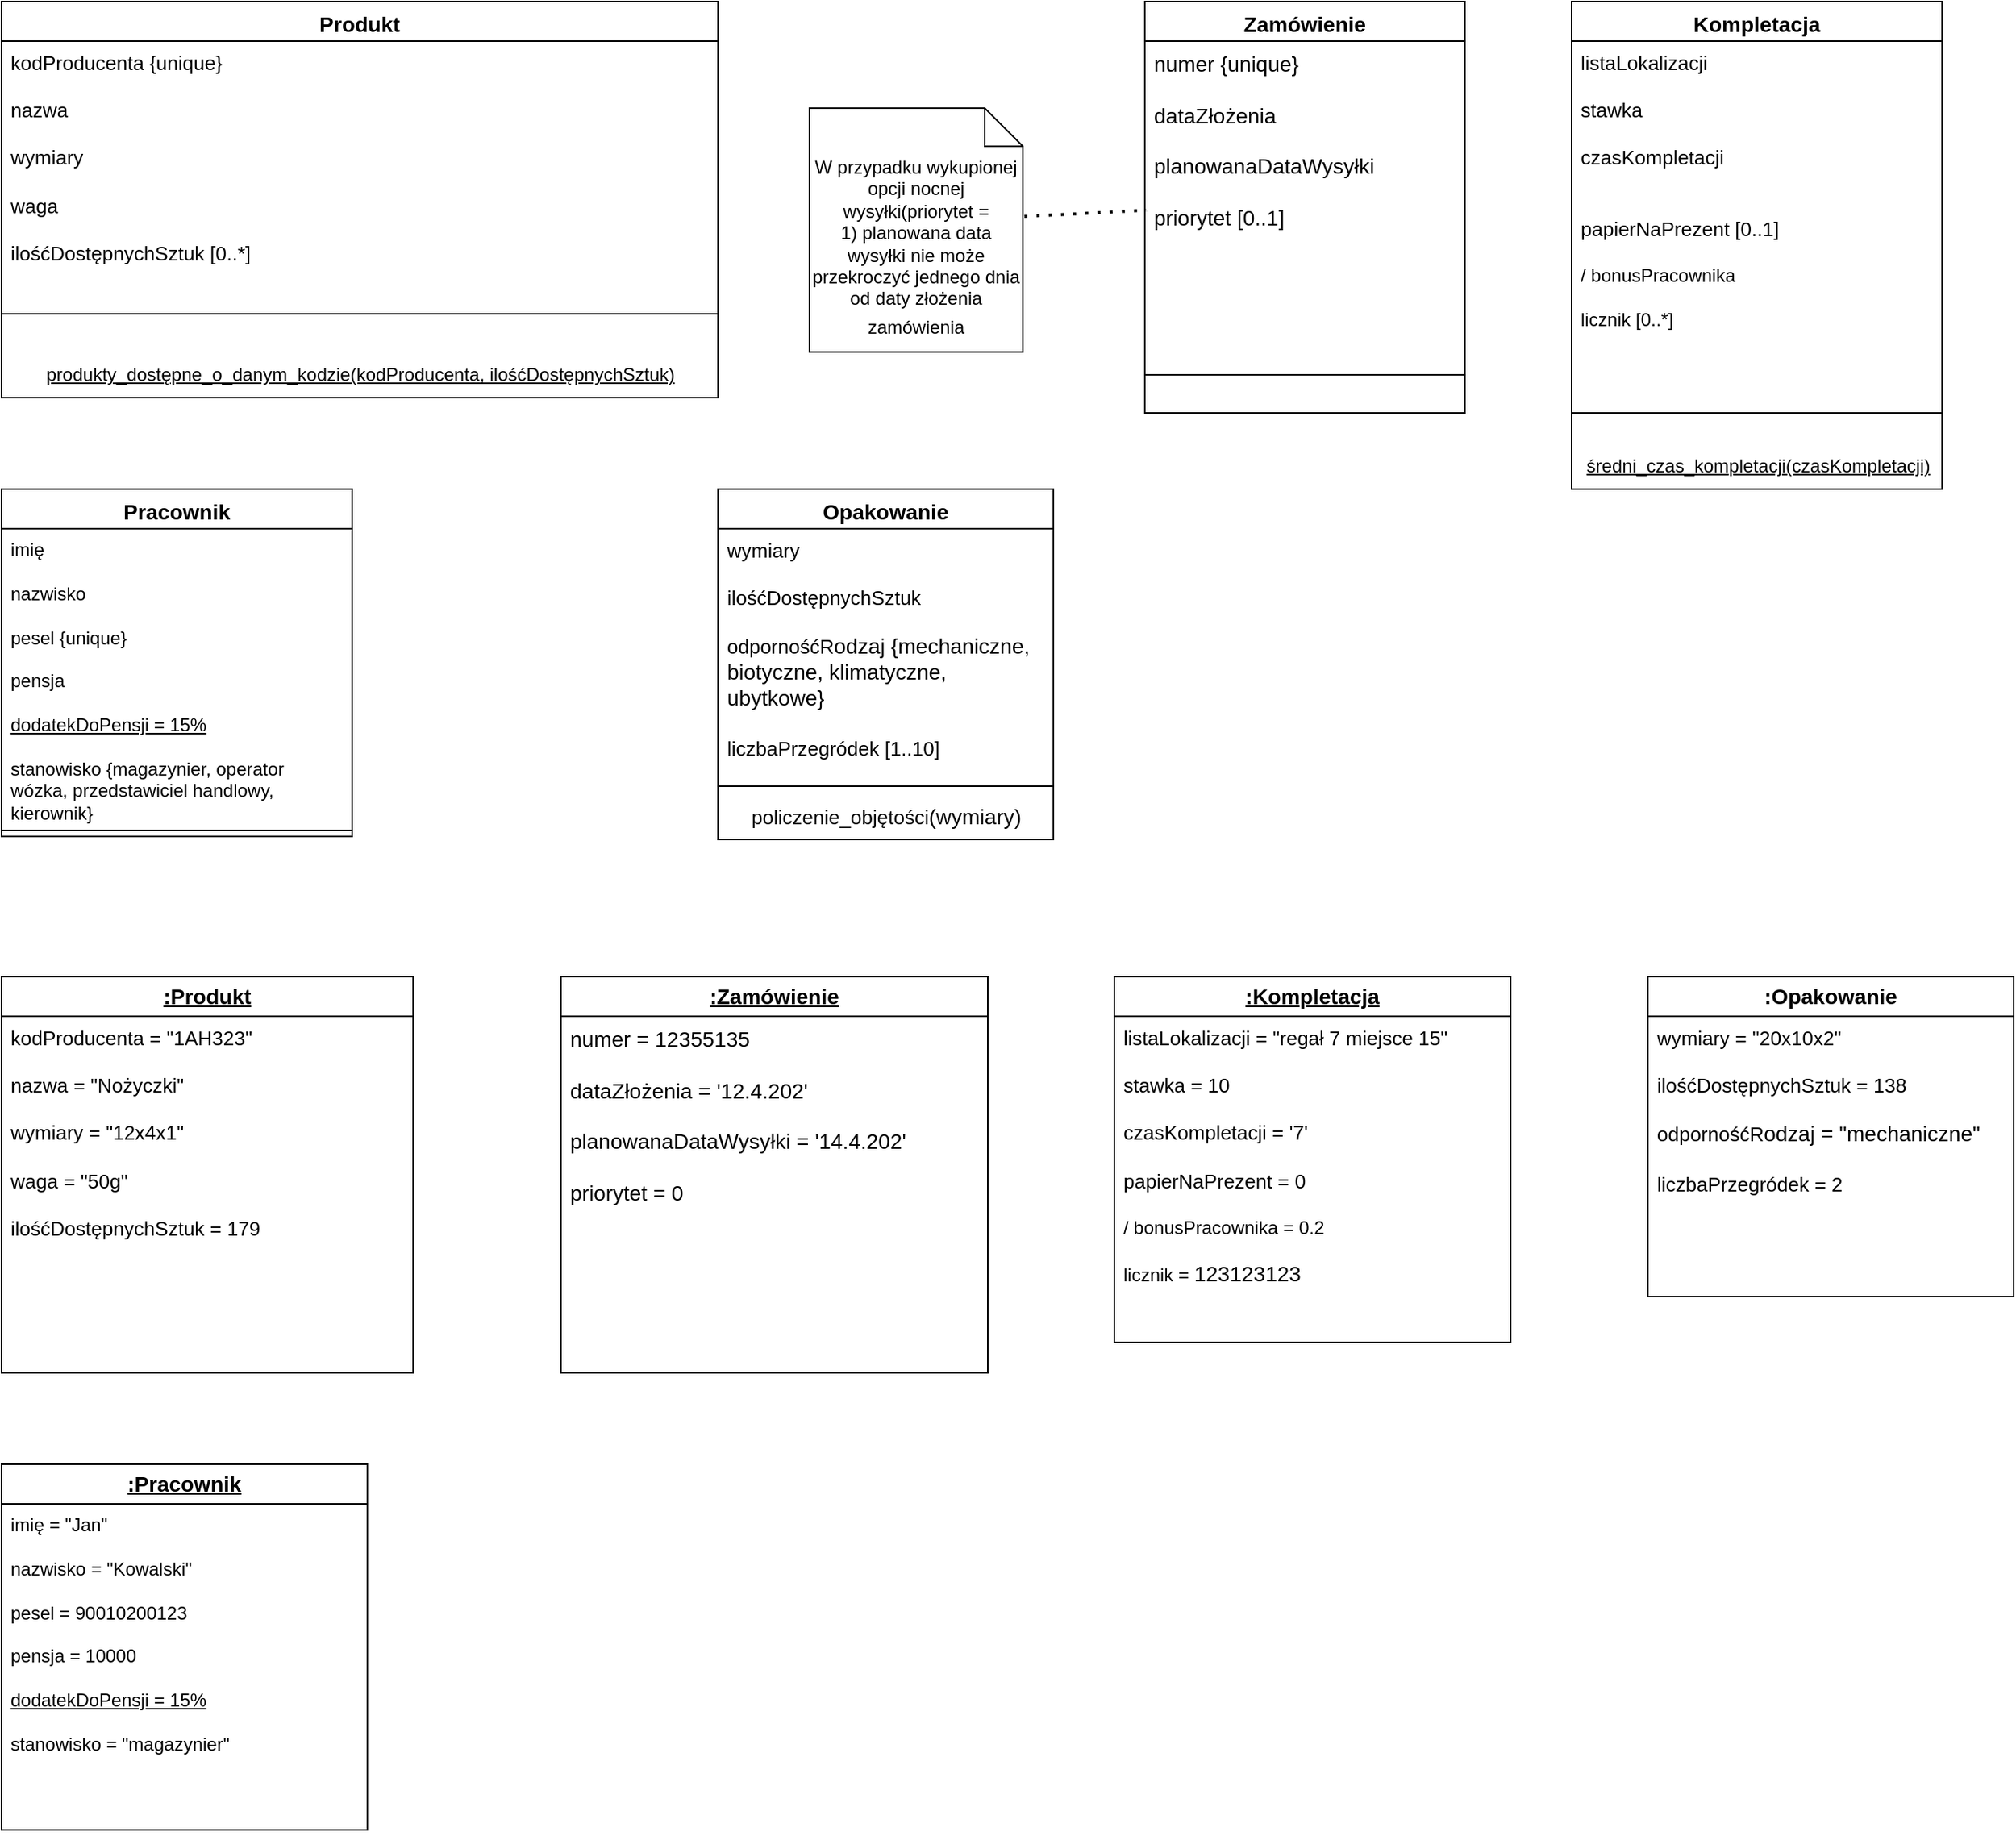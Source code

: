 <mxfile version="24.8.3">
  <diagram id="C5RBs43oDa-KdzZeNtuy" name="Page-1">
    <mxGraphModel dx="1524" dy="1018" grid="1" gridSize="10" guides="1" tooltips="1" connect="1" arrows="1" fold="1" page="1" pageScale="1" pageWidth="827" pageHeight="1169" math="0" shadow="0">
      <root>
        <mxCell id="WIyWlLk6GJQsqaUBKTNV-0" />
        <mxCell id="WIyWlLk6GJQsqaUBKTNV-1" parent="WIyWlLk6GJQsqaUBKTNV-0" />
        <mxCell id="oWdrgxbYppHmvKw1VFX--3" value="&lt;font style=&quot;font-size: 14px;&quot;&gt;Pracownik&lt;/font&gt;" style="swimlane;fontStyle=1;align=center;verticalAlign=top;childLayout=stackLayout;horizontal=1;startSize=26;horizontalStack=0;resizeParent=1;resizeParentMax=0;resizeLast=0;collapsible=1;marginBottom=0;whiteSpace=wrap;html=1;" parent="WIyWlLk6GJQsqaUBKTNV-1" vertex="1">
          <mxGeometry x="180" y="360" width="230" height="228" as="geometry">
            <mxRectangle x="440" y="437" width="120" height="30" as="alternateBounds" />
          </mxGeometry>
        </mxCell>
        <mxCell id="oWdrgxbYppHmvKw1VFX--4" value="imię&lt;div&gt;&lt;br&gt;&lt;/div&gt;&lt;div&gt;nazwisko&lt;/div&gt;&lt;div&gt;&lt;br&gt;&lt;/div&gt;&lt;div&gt;pesel {unique}&lt;/div&gt;&lt;div&gt;&lt;br&gt;&lt;/div&gt;&lt;div&gt;pensja&lt;/div&gt;&lt;div&gt;&lt;br&gt;&lt;/div&gt;&lt;div&gt;&lt;u&gt;dodatekDoPensji = 15%&lt;/u&gt;&lt;/div&gt;&lt;div&gt;&lt;u&gt;&lt;br&gt;&lt;/u&gt;&lt;/div&gt;&lt;div&gt;stanowisko {magazynier, operator wózka, przedstawiciel handlowy, kierownik}&lt;/div&gt;&lt;div&gt;&amp;nbsp;&lt;/div&gt;&lt;div&gt;&lt;br&gt;&lt;/div&gt;" style="text;strokeColor=none;fillColor=none;align=left;verticalAlign=top;spacingLeft=4;spacingRight=4;overflow=hidden;rotatable=0;points=[[0,0.5],[1,0.5]];portConstraint=eastwest;whiteSpace=wrap;html=1;" parent="oWdrgxbYppHmvKw1VFX--3" vertex="1">
          <mxGeometry y="26" width="230" height="194" as="geometry" />
        </mxCell>
        <mxCell id="oWdrgxbYppHmvKw1VFX--5" value="" style="line;strokeWidth=1;fillColor=none;align=left;verticalAlign=middle;spacingTop=-1;spacingLeft=3;spacingRight=3;rotatable=0;labelPosition=right;points=[];portConstraint=eastwest;strokeColor=inherit;" parent="oWdrgxbYppHmvKw1VFX--3" vertex="1">
          <mxGeometry y="220" width="230" height="8" as="geometry" />
        </mxCell>
        <mxCell id="oWdrgxbYppHmvKw1VFX--7" value="&lt;font style=&quot;font-size: 14px;&quot;&gt;Zamówienie&lt;/font&gt;" style="swimlane;fontStyle=1;align=center;verticalAlign=top;childLayout=stackLayout;horizontal=1;startSize=26;horizontalStack=0;resizeParent=1;resizeParentMax=0;resizeLast=0;collapsible=1;marginBottom=0;whiteSpace=wrap;html=1;" parent="WIyWlLk6GJQsqaUBKTNV-1" vertex="1">
          <mxGeometry x="930" y="40" width="210" height="270" as="geometry" />
        </mxCell>
        <mxCell id="oWdrgxbYppHmvKw1VFX--8" value="&lt;font style=&quot;font-size: 14px;&quot;&gt;numer {unique}&lt;br&gt;&lt;br&gt;dataZłożenia&lt;br&gt;&lt;br&gt;planowanaDataWysyłki&lt;/font&gt;&lt;div&gt;&lt;font style=&quot;font-size: 14px;&quot;&gt;&lt;br&gt;&lt;/font&gt;&lt;/div&gt;&lt;div&gt;&lt;font style=&quot;font-size: 14px;&quot;&gt;priorytet [0..1]&lt;/font&gt;&lt;/div&gt;&lt;div&gt;&lt;font style=&quot;font-size: 14px;&quot;&gt;&lt;br&gt;&lt;/font&gt;&lt;/div&gt;&lt;div&gt;&lt;font style=&quot;font-size: 14px;&quot;&gt;&lt;br&gt;&lt;br&gt;&lt;br&gt;&lt;br&gt;&lt;/font&gt;&lt;/div&gt;" style="text;strokeColor=none;fillColor=none;align=left;verticalAlign=top;spacingLeft=4;spacingRight=4;overflow=hidden;rotatable=0;points=[[0,0.5],[1,0.5]];portConstraint=eastwest;whiteSpace=wrap;html=1;" parent="oWdrgxbYppHmvKw1VFX--7" vertex="1">
          <mxGeometry y="26" width="210" height="194" as="geometry" />
        </mxCell>
        <mxCell id="oWdrgxbYppHmvKw1VFX--9" value="" style="line;strokeWidth=1;fillColor=none;align=left;verticalAlign=middle;spacingTop=-1;spacingLeft=3;spacingRight=3;rotatable=0;labelPosition=right;points=[];portConstraint=eastwest;strokeColor=inherit;" parent="oWdrgxbYppHmvKw1VFX--7" vertex="1">
          <mxGeometry y="220" width="210" height="50" as="geometry" />
        </mxCell>
        <mxCell id="oWdrgxbYppHmvKw1VFX--12" value="&lt;font style=&quot;font-size: 14px;&quot;&gt;Produkt&lt;/font&gt;" style="swimlane;fontStyle=1;align=center;verticalAlign=top;childLayout=stackLayout;horizontal=1;startSize=26;horizontalStack=0;resizeParent=1;resizeParentMax=0;resizeLast=0;collapsible=1;marginBottom=0;whiteSpace=wrap;html=1;" parent="WIyWlLk6GJQsqaUBKTNV-1" vertex="1">
          <mxGeometry x="180" y="40" width="470" height="260" as="geometry" />
        </mxCell>
        <mxCell id="oWdrgxbYppHmvKw1VFX--13" value="&lt;font style=&quot;font-size: 13px;&quot;&gt;kodProducenta {unique}&lt;br&gt;&lt;br&gt;nazwa&lt;br&gt;&lt;br&gt;wymiary&lt;br&gt;&lt;br&gt;waga&lt;br&gt;&lt;br&gt;&lt;/font&gt;&lt;div&gt;&lt;font style=&quot;font-size: 13px;&quot;&gt;ilośćDostępnychSztuk [0..*]&lt;/font&gt;&lt;/div&gt;" style="text;strokeColor=none;fillColor=none;align=left;verticalAlign=top;spacingLeft=4;spacingRight=4;overflow=hidden;rotatable=0;points=[[0,0.5],[1,0.5]];portConstraint=eastwest;whiteSpace=wrap;html=1;" parent="oWdrgxbYppHmvKw1VFX--12" vertex="1">
          <mxGeometry y="26" width="470" height="154" as="geometry" />
        </mxCell>
        <mxCell id="oWdrgxbYppHmvKw1VFX--14" value="" style="line;strokeWidth=1;fillColor=none;align=left;verticalAlign=middle;spacingTop=-1;spacingLeft=3;spacingRight=3;rotatable=0;labelPosition=right;points=[];portConstraint=eastwest;strokeColor=inherit;" parent="oWdrgxbYppHmvKw1VFX--12" vertex="1">
          <mxGeometry y="180" width="470" height="50" as="geometry" />
        </mxCell>
        <mxCell id="dVtwcVcfGuW4RHbezVfc-2" value="&lt;u&gt;produkty_dostępne_o_danym_kodzie(kodProducenta, ilośćDostępnychSztuk)&lt;/u&gt;" style="text;html=1;align=center;verticalAlign=middle;resizable=0;points=[];autosize=1;strokeColor=none;fillColor=none;" vertex="1" parent="oWdrgxbYppHmvKw1VFX--12">
          <mxGeometry y="230" width="470" height="30" as="geometry" />
        </mxCell>
        <mxCell id="oWdrgxbYppHmvKw1VFX--17" value="&lt;span style=&quot;font-size: 14px;&quot;&gt;Kompletacja&lt;/span&gt;" style="swimlane;fontStyle=1;align=center;verticalAlign=top;childLayout=stackLayout;horizontal=1;startSize=26;horizontalStack=0;resizeParent=1;resizeParentMax=0;resizeLast=0;collapsible=1;marginBottom=0;whiteSpace=wrap;html=1;" parent="WIyWlLk6GJQsqaUBKTNV-1" vertex="1">
          <mxGeometry x="1210" y="40" width="243" height="320" as="geometry" />
        </mxCell>
        <mxCell id="oWdrgxbYppHmvKw1VFX--18" value="&lt;font style=&quot;font-size: 13px;&quot;&gt;listaLokalizacji&lt;/font&gt;&lt;div&gt;&lt;font style=&quot;font-size: 13px;&quot;&gt;&lt;br&gt;stawka&amp;nbsp;&lt;br&gt;&lt;br&gt;&lt;/font&gt;&lt;/div&gt;&lt;div&gt;&lt;font style=&quot;font-size: 13px;&quot;&gt;czasKompletacji&lt;/font&gt;&lt;/div&gt;&lt;div&gt;&lt;font style=&quot;font-size: 13px;&quot;&gt;&lt;br&gt;&lt;br&gt;&lt;/font&gt;&lt;/div&gt;&lt;div&gt;&lt;font style=&quot;font-size: 13px;&quot;&gt;papierNaPrezent [0..1]&lt;br&gt;&lt;br&gt;&lt;/font&gt;&lt;/div&gt;&lt;div&gt;/ bonusPracownika&lt;/div&gt;&lt;div&gt;&lt;br&gt;&lt;/div&gt;&lt;div&gt;licznik [0..*]&lt;/div&gt;" style="text;strokeColor=none;fillColor=none;align=left;verticalAlign=top;spacingLeft=4;spacingRight=4;overflow=hidden;rotatable=0;points=[[0,0.5],[1,0.5]];portConstraint=eastwest;whiteSpace=wrap;html=1;" parent="oWdrgxbYppHmvKw1VFX--17" vertex="1">
          <mxGeometry y="26" width="243" height="224" as="geometry" />
        </mxCell>
        <mxCell id="oWdrgxbYppHmvKw1VFX--19" value="" style="line;strokeWidth=1;fillColor=none;align=left;verticalAlign=middle;spacingTop=-1;spacingLeft=3;spacingRight=3;rotatable=0;labelPosition=right;points=[];portConstraint=eastwest;strokeColor=inherit;" parent="oWdrgxbYppHmvKw1VFX--17" vertex="1">
          <mxGeometry y="250" width="243" height="40" as="geometry" />
        </mxCell>
        <mxCell id="dVtwcVcfGuW4RHbezVfc-3" value="&lt;u&gt;średni_czas_kompletacji(czasKompletacji)&lt;/u&gt;" style="text;html=1;align=center;verticalAlign=middle;resizable=0;points=[];autosize=1;strokeColor=none;fillColor=none;" vertex="1" parent="oWdrgxbYppHmvKw1VFX--17">
          <mxGeometry y="290" width="243" height="30" as="geometry" />
        </mxCell>
        <mxCell id="oWdrgxbYppHmvKw1VFX--20" value="&lt;font style=&quot;font-size: 14px;&quot;&gt;Opakowanie&lt;/font&gt;" style="swimlane;fontStyle=1;align=center;verticalAlign=top;childLayout=stackLayout;horizontal=1;startSize=26;horizontalStack=0;resizeParent=1;resizeParentMax=0;resizeLast=0;collapsible=1;marginBottom=0;whiteSpace=wrap;html=1;" parent="WIyWlLk6GJQsqaUBKTNV-1" vertex="1">
          <mxGeometry x="650" y="360" width="220" height="230" as="geometry" />
        </mxCell>
        <mxCell id="oWdrgxbYppHmvKw1VFX--21" value="&lt;font size=&quot;2&quot;&gt;wymiary&lt;/font&gt;&lt;br&gt;&lt;div&gt;&lt;font style=&quot;font-size: 13px;&quot;&gt;&lt;br&gt;ilośćDostępnychSztuk&lt;/font&gt;&lt;/div&gt;&lt;div&gt;&lt;font style=&quot;font-size: 13px;&quot;&gt;&lt;br&gt;odpornośćR&lt;/font&gt;&lt;span style=&quot;font-size: 14px;&quot;&gt;odzaj {mechaniczne, biotyczne, klimatyczne, ubytkowe}&lt;/span&gt;&lt;/div&gt;&lt;div&gt;&lt;span style=&quot;font-size: 14px;&quot;&gt;&lt;br&gt;&lt;/span&gt;&lt;/div&gt;&lt;div&gt;&lt;font style=&quot;font-size: 13px;&quot;&gt;liczbaPrzegródek [1..10]&lt;/font&gt;&lt;/div&gt;" style="text;strokeColor=none;fillColor=none;align=left;verticalAlign=top;spacingLeft=4;spacingRight=4;overflow=hidden;rotatable=0;points=[[0,0.5],[1,0.5]];portConstraint=eastwest;whiteSpace=wrap;html=1;" parent="oWdrgxbYppHmvKw1VFX--20" vertex="1">
          <mxGeometry y="26" width="220" height="164" as="geometry" />
        </mxCell>
        <mxCell id="oWdrgxbYppHmvKw1VFX--22" value="" style="line;strokeWidth=1;fillColor=none;align=left;verticalAlign=middle;spacingTop=-1;spacingLeft=3;spacingRight=3;rotatable=0;labelPosition=right;points=[];portConstraint=eastwest;strokeColor=inherit;" parent="oWdrgxbYppHmvKw1VFX--20" vertex="1">
          <mxGeometry y="190" width="220" height="10" as="geometry" />
        </mxCell>
        <mxCell id="oWdrgxbYppHmvKw1VFX--23" value="&lt;div style=&quot;text-align: left;&quot;&gt;&lt;span style=&quot;white-space: normal; caret-color: rgb(7, 7, 7); color: rgb(7, 7, 7); text-align: left;&quot;&gt;&lt;font size=&quot;2&quot;&gt;policzenie_objętości&lt;/font&gt;&lt;/span&gt;&lt;span style=&quot;white-space: normal; caret-color: rgb(7, 7, 7); color: rgb(7, 7, 7); font-size: 14px; text-align: left;&quot;&gt;(wymiary)&lt;/span&gt;&lt;/div&gt;" style="text;html=1;align=center;verticalAlign=middle;resizable=0;points=[];autosize=1;strokeColor=none;fillColor=none;" parent="oWdrgxbYppHmvKw1VFX--20" vertex="1">
          <mxGeometry y="200" width="220" height="30" as="geometry" />
        </mxCell>
        <mxCell id="oWdrgxbYppHmvKw1VFX--25" value="&lt;span style=&quot;text-align: left;&quot;&gt;&lt;font style=&quot;font-size: 14px;&quot;&gt;&lt;b&gt;&lt;u&gt;:Produkt&lt;/u&gt;&lt;/b&gt;&lt;/font&gt;&lt;/span&gt;" style="swimlane;fontStyle=0;childLayout=stackLayout;horizontal=1;startSize=26;fillColor=none;horizontalStack=0;resizeParent=1;resizeParentMax=0;resizeLast=0;collapsible=1;marginBottom=0;whiteSpace=wrap;html=1;" parent="WIyWlLk6GJQsqaUBKTNV-1" vertex="1">
          <mxGeometry x="180" y="680" width="270" height="260" as="geometry" />
        </mxCell>
        <mxCell id="oWdrgxbYppHmvKw1VFX--26" value="&lt;div style=&quot;font-size: 13px;&quot;&gt;kodProducenta = &quot;1AH323&quot;&lt;br&gt;&lt;br&gt;nazwa = &quot;Nożyczki&quot;&lt;br&gt;&lt;br&gt;wymiary = &quot;12x4x1&quot;&lt;br&gt;&lt;br&gt;waga = &quot;50g&quot;&lt;br&gt;&lt;br&gt;&lt;div style=&quot;font-size: 12px;&quot;&gt;&lt;font style=&quot;font-size: 13px;&quot;&gt;ilośćDostępnychSztuk = 179&lt;/font&gt;&lt;/div&gt;&lt;/div&gt;" style="text;strokeColor=none;fillColor=none;align=left;verticalAlign=top;spacingLeft=4;spacingRight=4;overflow=hidden;rotatable=0;points=[[0,0.5],[1,0.5]];portConstraint=eastwest;whiteSpace=wrap;html=1;" parent="oWdrgxbYppHmvKw1VFX--25" vertex="1">
          <mxGeometry y="26" width="270" height="234" as="geometry" />
        </mxCell>
        <mxCell id="oWdrgxbYppHmvKw1VFX--27" value="&lt;span style=&quot;text-align: left;&quot;&gt;&lt;font style=&quot;font-size: 14px;&quot;&gt;&lt;b&gt;&lt;u&gt;:Zamówienie&lt;/u&gt;&lt;/b&gt;&lt;/font&gt;&lt;/span&gt;" style="swimlane;fontStyle=0;childLayout=stackLayout;horizontal=1;startSize=26;fillColor=none;horizontalStack=0;resizeParent=1;resizeParentMax=0;resizeLast=0;collapsible=1;marginBottom=0;whiteSpace=wrap;html=1;" parent="WIyWlLk6GJQsqaUBKTNV-1" vertex="1">
          <mxGeometry x="547" y="680" width="280" height="260" as="geometry" />
        </mxCell>
        <mxCell id="oWdrgxbYppHmvKw1VFX--28" value="&lt;font style=&quot;font-size: 14px;&quot;&gt;numer = 12355135&lt;br&gt;&lt;br&gt;dataZłożenia = &#39;12.4.202&#39;&lt;br&gt;&lt;br&gt;planowanaDataWysyłki = &#39;14.4.202&#39;&lt;/font&gt;&lt;div&gt;&lt;font style=&quot;font-size: 14px;&quot;&gt;&lt;br&gt;&lt;/font&gt;&lt;/div&gt;&lt;div&gt;&lt;font style=&quot;font-size: 14px;&quot;&gt;priorytet = 0&lt;/font&gt;&lt;/div&gt;" style="text;strokeColor=none;fillColor=none;align=left;verticalAlign=top;spacingLeft=4;spacingRight=4;overflow=hidden;rotatable=0;points=[[0,0.5],[1,0.5]];portConstraint=eastwest;whiteSpace=wrap;html=1;" parent="oWdrgxbYppHmvKw1VFX--27" vertex="1">
          <mxGeometry y="26" width="280" height="234" as="geometry" />
        </mxCell>
        <mxCell id="oWdrgxbYppHmvKw1VFX--29" value="&lt;span style=&quot;font-size: 14px; text-align: left;&quot;&gt;&lt;b&gt;&lt;u&gt;:Kompletacja&lt;/u&gt;&lt;/b&gt;&lt;/span&gt;" style="swimlane;fontStyle=0;childLayout=stackLayout;horizontal=1;startSize=26;fillColor=none;horizontalStack=0;resizeParent=1;resizeParentMax=0;resizeLast=0;collapsible=1;marginBottom=0;whiteSpace=wrap;html=1;" parent="WIyWlLk6GJQsqaUBKTNV-1" vertex="1">
          <mxGeometry x="910" y="680" width="260" height="240" as="geometry" />
        </mxCell>
        <mxCell id="oWdrgxbYppHmvKw1VFX--30" value="&lt;font style=&quot;font-size: 13px;&quot;&gt;listaLokalizacji = &quot;regał 7 miejsce 15&quot;&lt;/font&gt;&lt;div&gt;&lt;font style=&quot;font-size: 13px;&quot;&gt;&lt;br&gt;stawka = 10&lt;br&gt;&lt;br&gt;&lt;/font&gt;&lt;/div&gt;&lt;div&gt;&lt;font style=&quot;font-size: 13px;&quot;&gt;czasKompletacji = &#39;7&#39;&lt;/font&gt;&lt;/div&gt;&lt;div&gt;&lt;font style=&quot;font-size: 13px;&quot;&gt;&lt;br&gt;&lt;/font&gt;&lt;/div&gt;&lt;div&gt;&lt;font style=&quot;font-size: 13px;&quot;&gt;papierNaPrezent = 0&lt;br&gt;&lt;br&gt;&lt;/font&gt;&lt;/div&gt;&lt;div&gt;/ bonusPracownika = 0.2&lt;/div&gt;&lt;div&gt;&lt;br&gt;&lt;/div&gt;&lt;div&gt;licznik =&amp;nbsp;&lt;span style=&quot;font-size: 14px;&quot;&gt;123123123&lt;/span&gt;&lt;/div&gt;" style="text;strokeColor=none;fillColor=none;align=left;verticalAlign=top;spacingLeft=4;spacingRight=4;overflow=hidden;rotatable=0;points=[[0,0.5],[1,0.5]];portConstraint=eastwest;whiteSpace=wrap;html=1;" parent="oWdrgxbYppHmvKw1VFX--29" vertex="1">
          <mxGeometry y="26" width="260" height="214" as="geometry" />
        </mxCell>
        <mxCell id="oWdrgxbYppHmvKw1VFX--31" value="&lt;span style=&quot;font-size: 14px; text-align: left;&quot;&gt;&lt;b&gt;&lt;u&gt;:Pracownik&lt;/u&gt;&lt;/b&gt;&lt;/span&gt;" style="swimlane;fontStyle=0;childLayout=stackLayout;horizontal=1;startSize=26;fillColor=none;horizontalStack=0;resizeParent=1;resizeParentMax=0;resizeLast=0;collapsible=1;marginBottom=0;whiteSpace=wrap;html=1;" parent="WIyWlLk6GJQsqaUBKTNV-1" vertex="1">
          <mxGeometry x="180" y="1000" width="240" height="240" as="geometry" />
        </mxCell>
        <mxCell id="oWdrgxbYppHmvKw1VFX--32" value="imię = &quot;Jan&quot;&lt;div&gt;&lt;br&gt;&lt;/div&gt;&lt;div&gt;nazwisko = &quot;Kowalski&quot;&lt;/div&gt;&lt;div&gt;&lt;br&gt;&lt;/div&gt;&lt;div&gt;pesel = 90010200123&lt;/div&gt;&lt;div&gt;&lt;br&gt;&lt;/div&gt;&lt;div&gt;pensja = 10000&lt;/div&gt;&lt;div&gt;&lt;br&gt;&lt;/div&gt;&lt;div&gt;&lt;u&gt;dodatekDoPensji = 15%&lt;/u&gt;&lt;/div&gt;&lt;div&gt;&lt;u&gt;&lt;br&gt;&lt;/u&gt;&lt;/div&gt;&lt;div&gt;stanowisko = &quot;magazynier&quot;&lt;/div&gt;&lt;div&gt;&amp;nbsp;&lt;/div&gt;&lt;div&gt;&lt;br&gt;&lt;/div&gt;" style="text;strokeColor=none;fillColor=none;align=left;verticalAlign=top;spacingLeft=4;spacingRight=4;overflow=hidden;rotatable=0;points=[[0,0.5],[1,0.5]];portConstraint=eastwest;whiteSpace=wrap;html=1;" parent="oWdrgxbYppHmvKw1VFX--31" vertex="1">
          <mxGeometry y="26" width="240" height="214" as="geometry" />
        </mxCell>
        <mxCell id="oWdrgxbYppHmvKw1VFX--33" value="&lt;span style=&quot;text-align: left; font-size: 14px;&quot;&gt;&lt;b&gt;&lt;font style=&quot;font-size: 14px;&quot;&gt;:Opakowanie&lt;/font&gt;&lt;/b&gt;&lt;/span&gt;" style="swimlane;fontStyle=0;childLayout=stackLayout;horizontal=1;startSize=26;fillColor=none;horizontalStack=0;resizeParent=1;resizeParentMax=0;resizeLast=0;collapsible=1;marginBottom=0;whiteSpace=wrap;html=1;" parent="WIyWlLk6GJQsqaUBKTNV-1" vertex="1">
          <mxGeometry x="1260" y="680" width="240" height="210" as="geometry" />
        </mxCell>
        <mxCell id="oWdrgxbYppHmvKw1VFX--34" value="&lt;div&gt;&lt;font size=&quot;2&quot;&gt;wymiary = &quot;20x10x2&quot;&lt;/font&gt;&lt;br&gt;&lt;div&gt;&lt;font style=&quot;font-size: 13px;&quot;&gt;&lt;br&gt;ilośćDostępnychSztuk = 138&lt;/font&gt;&lt;/div&gt;&lt;div&gt;&lt;font style=&quot;font-size: 13px;&quot;&gt;&lt;br&gt;odpornośćR&lt;/font&gt;&lt;span style=&quot;font-size: 14px;&quot;&gt;odzaj = &quot;mechaniczne&quot;&lt;/span&gt;&lt;/div&gt;&lt;div&gt;&lt;span style=&quot;font-size: 14px;&quot;&gt;&lt;br&gt;&lt;/span&gt;&lt;/div&gt;&lt;div&gt;&lt;font style=&quot;font-size: 13px;&quot;&gt;liczbaPrzegródek = 2&lt;/font&gt;&lt;/div&gt;&lt;/div&gt;" style="text;strokeColor=none;fillColor=none;align=left;verticalAlign=top;spacingLeft=4;spacingRight=4;overflow=hidden;rotatable=0;points=[[0,0.5],[1,0.5]];portConstraint=eastwest;whiteSpace=wrap;html=1;" parent="oWdrgxbYppHmvKw1VFX--33" vertex="1">
          <mxGeometry y="26" width="240" height="184" as="geometry" />
        </mxCell>
        <mxCell id="dVtwcVcfGuW4RHbezVfc-6" value="W przypadku wykupionej opcji nocnej wysyłki(priorytet = 1)&amp;nbsp;&lt;span style=&quot;text-align: start;&quot;&gt;&lt;font style=&quot;font-size: 12px;&quot;&gt;planowana data wysyłki nie może przekroczyć jednego dnia od daty złożenia zamówienia&lt;/font&gt;&lt;/span&gt;&lt;span style=&quot;font-family: -webkit-standard; font-size: medium; text-align: start;&quot;&gt;&lt;/span&gt;" style="shape=note2;boundedLbl=1;whiteSpace=wrap;html=1;size=25;verticalAlign=top;align=center;" vertex="1" parent="WIyWlLk6GJQsqaUBKTNV-1">
          <mxGeometry x="710" y="110" width="140" height="160" as="geometry" />
        </mxCell>
        <mxCell id="dVtwcVcfGuW4RHbezVfc-7" value="" style="endArrow=none;dashed=1;html=1;dashPattern=1 3;strokeWidth=2;rounded=0;exitX=1.007;exitY=0.444;exitDx=0;exitDy=0;exitPerimeter=0;entryX=0.005;entryY=0.572;entryDx=0;entryDy=0;entryPerimeter=0;" edge="1" parent="WIyWlLk6GJQsqaUBKTNV-1" source="dVtwcVcfGuW4RHbezVfc-6" target="oWdrgxbYppHmvKw1VFX--8">
          <mxGeometry width="50" height="50" relative="1" as="geometry">
            <mxPoint x="1050" y="210" as="sourcePoint" />
            <mxPoint x="1100" y="160" as="targetPoint" />
          </mxGeometry>
        </mxCell>
      </root>
    </mxGraphModel>
  </diagram>
</mxfile>
